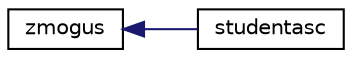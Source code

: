 digraph "Graphical Class Hierarchy"
{
 // LATEX_PDF_SIZE
  edge [fontname="Helvetica",fontsize="10",labelfontname="Helvetica",labelfontsize="10"];
  node [fontname="Helvetica",fontsize="10",shape=record];
  rankdir="LR";
  Node0 [label="zmogus",height=0.2,width=0.4,color="black", fillcolor="white", style="filled",URL="$classzmogus.html",tooltip=" "];
  Node0 -> Node1 [dir="back",color="midnightblue",fontsize="10",style="solid",fontname="Helvetica"];
  Node1 [label="studentasc",height=0.2,width=0.4,color="black", fillcolor="white", style="filled",URL="$classstudentasc.html",tooltip=" "];
}

